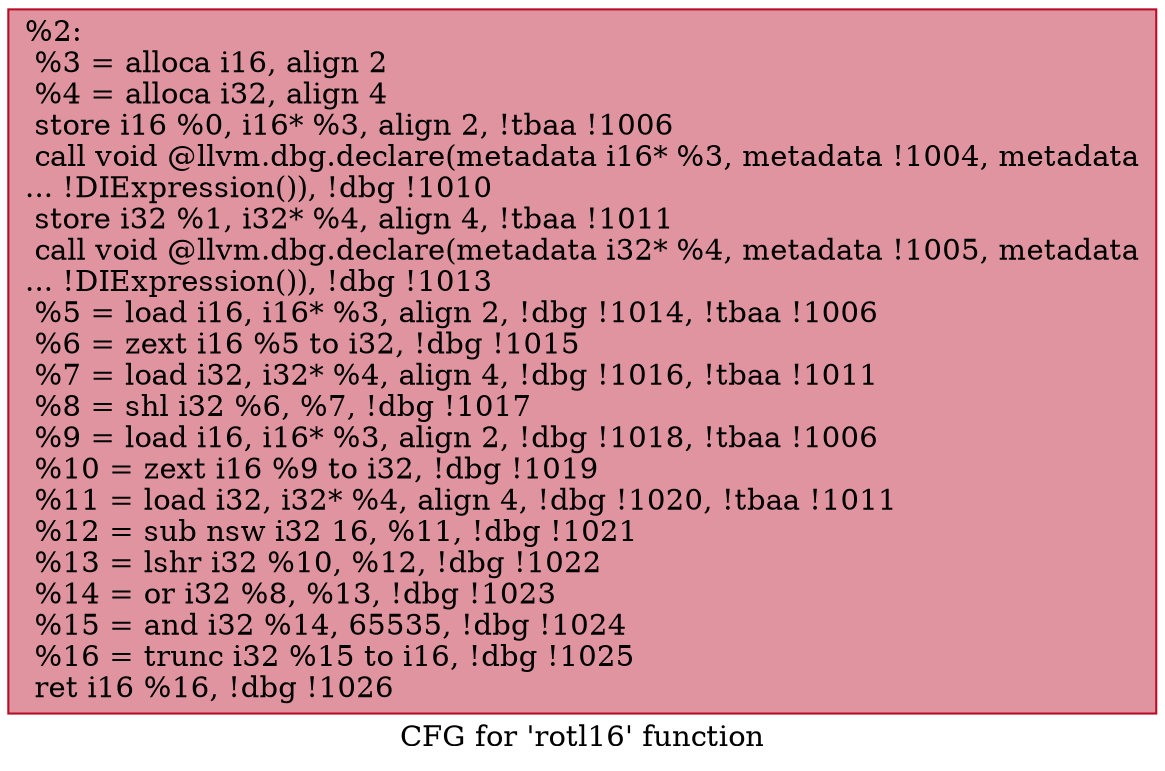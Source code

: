 digraph "CFG for 'rotl16' function" {
	label="CFG for 'rotl16' function";

	Node0x23803f0 [shape=record,color="#b70d28ff", style=filled, fillcolor="#b70d2870",label="{%2:\l  %3 = alloca i16, align 2\l  %4 = alloca i32, align 4\l  store i16 %0, i16* %3, align 2, !tbaa !1006\l  call void @llvm.dbg.declare(metadata i16* %3, metadata !1004, metadata\l... !DIExpression()), !dbg !1010\l  store i32 %1, i32* %4, align 4, !tbaa !1011\l  call void @llvm.dbg.declare(metadata i32* %4, metadata !1005, metadata\l... !DIExpression()), !dbg !1013\l  %5 = load i16, i16* %3, align 2, !dbg !1014, !tbaa !1006\l  %6 = zext i16 %5 to i32, !dbg !1015\l  %7 = load i32, i32* %4, align 4, !dbg !1016, !tbaa !1011\l  %8 = shl i32 %6, %7, !dbg !1017\l  %9 = load i16, i16* %3, align 2, !dbg !1018, !tbaa !1006\l  %10 = zext i16 %9 to i32, !dbg !1019\l  %11 = load i32, i32* %4, align 4, !dbg !1020, !tbaa !1011\l  %12 = sub nsw i32 16, %11, !dbg !1021\l  %13 = lshr i32 %10, %12, !dbg !1022\l  %14 = or i32 %8, %13, !dbg !1023\l  %15 = and i32 %14, 65535, !dbg !1024\l  %16 = trunc i32 %15 to i16, !dbg !1025\l  ret i16 %16, !dbg !1026\l}"];
}
